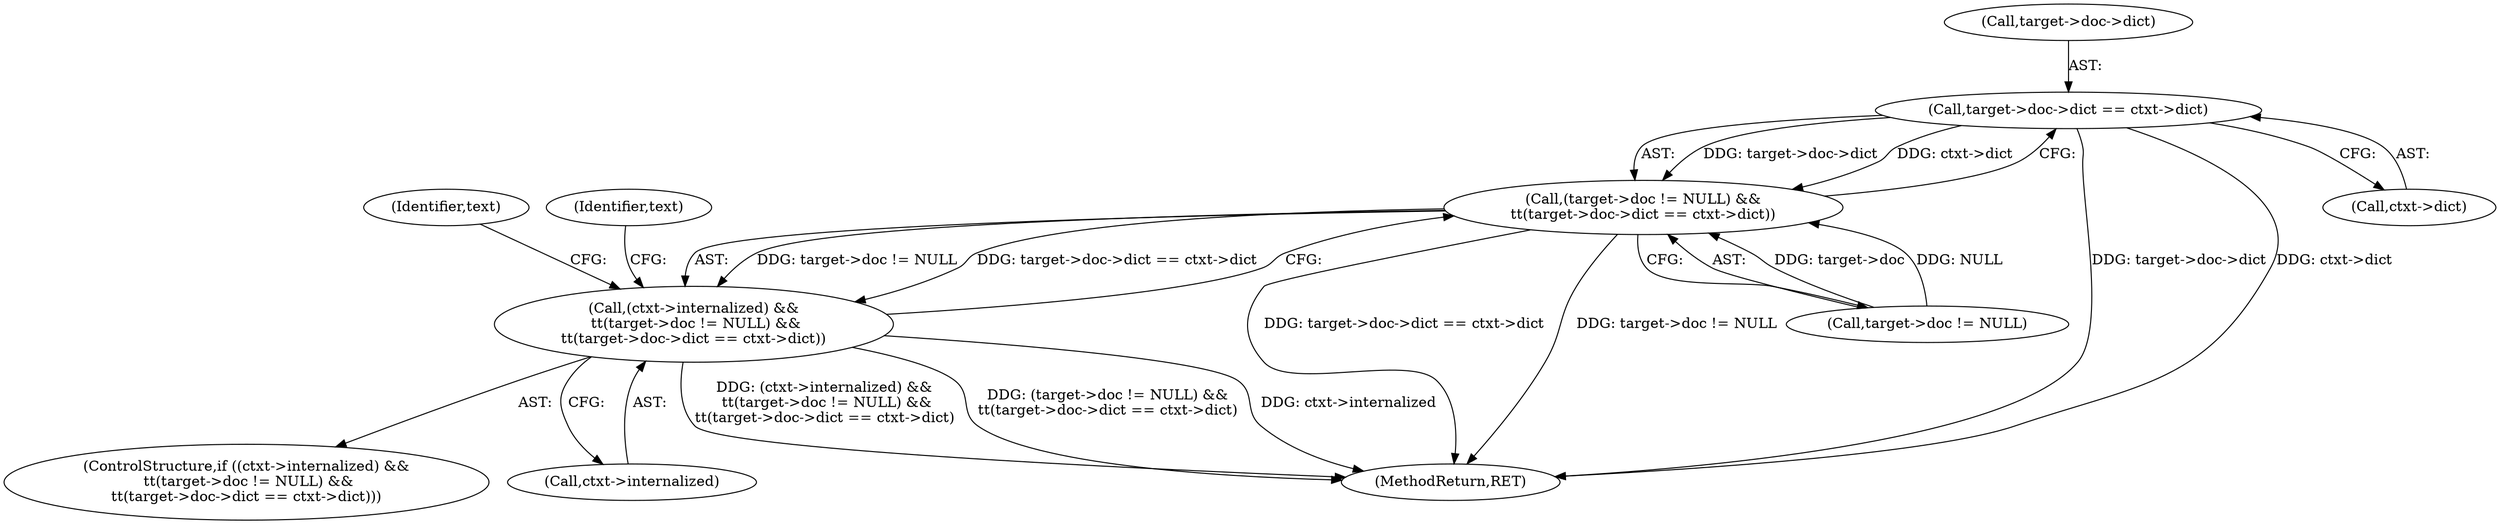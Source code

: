 digraph "1_Chrome_2de493f4a1d48952e09230a0c32ccbd45db973b2@del" {
"1000475" [label="(Call,target->doc->dict == ctxt->dict)"];
"1000469" [label="(Call,(target->doc != NULL) &&\n\t\t(target->doc->dict == ctxt->dict))"];
"1000465" [label="(Call,(ctxt->internalized) &&\n \t\t(target->doc != NULL) &&\n\t\t(target->doc->dict == ctxt->dict))"];
"1000464" [label="(ControlStructure,if ((ctxt->internalized) &&\n \t\t(target->doc != NULL) &&\n\t\t(target->doc->dict == ctxt->dict)))"];
"1000487" [label="(Identifier,text)"];
"1000466" [label="(Call,ctxt->internalized)"];
"1000589" [label="(MethodReturn,RET)"];
"1000465" [label="(Call,(ctxt->internalized) &&\n \t\t(target->doc != NULL) &&\n\t\t(target->doc->dict == ctxt->dict))"];
"1000476" [label="(Call,target->doc->dict)"];
"1000469" [label="(Call,(target->doc != NULL) &&\n\t\t(target->doc->dict == ctxt->dict))"];
"1000470" [label="(Call,target->doc != NULL)"];
"1000481" [label="(Call,ctxt->dict)"];
"1000475" [label="(Call,target->doc->dict == ctxt->dict)"];
"1000496" [label="(Identifier,text)"];
"1000475" -> "1000469"  [label="AST: "];
"1000475" -> "1000481"  [label="CFG: "];
"1000476" -> "1000475"  [label="AST: "];
"1000481" -> "1000475"  [label="AST: "];
"1000469" -> "1000475"  [label="CFG: "];
"1000475" -> "1000589"  [label="DDG: target->doc->dict"];
"1000475" -> "1000589"  [label="DDG: ctxt->dict"];
"1000475" -> "1000469"  [label="DDG: target->doc->dict"];
"1000475" -> "1000469"  [label="DDG: ctxt->dict"];
"1000469" -> "1000465"  [label="AST: "];
"1000469" -> "1000470"  [label="CFG: "];
"1000470" -> "1000469"  [label="AST: "];
"1000465" -> "1000469"  [label="CFG: "];
"1000469" -> "1000589"  [label="DDG: target->doc->dict == ctxt->dict"];
"1000469" -> "1000589"  [label="DDG: target->doc != NULL"];
"1000469" -> "1000465"  [label="DDG: target->doc != NULL"];
"1000469" -> "1000465"  [label="DDG: target->doc->dict == ctxt->dict"];
"1000470" -> "1000469"  [label="DDG: target->doc"];
"1000470" -> "1000469"  [label="DDG: NULL"];
"1000465" -> "1000464"  [label="AST: "];
"1000465" -> "1000466"  [label="CFG: "];
"1000466" -> "1000465"  [label="AST: "];
"1000487" -> "1000465"  [label="CFG: "];
"1000496" -> "1000465"  [label="CFG: "];
"1000465" -> "1000589"  [label="DDG: (ctxt->internalized) &&\n \t\t(target->doc != NULL) &&\n\t\t(target->doc->dict == ctxt->dict)"];
"1000465" -> "1000589"  [label="DDG: (target->doc != NULL) &&\n\t\t(target->doc->dict == ctxt->dict)"];
"1000465" -> "1000589"  [label="DDG: ctxt->internalized"];
}
